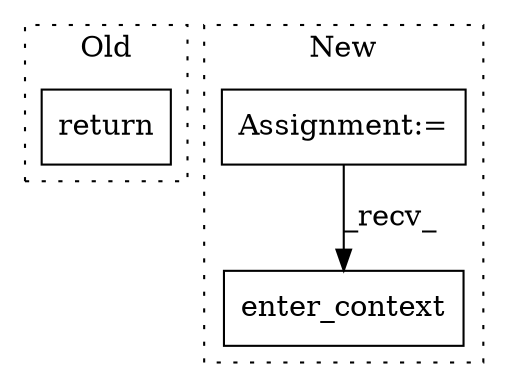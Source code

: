digraph G {
subgraph cluster0 {
1 [label="return" a="41" s="5653" l="7" shape="box"];
label = "Old";
style="dotted";
}
subgraph cluster1 {
2 [label="enter_context" a="32" s="5863,5893" l="14,1" shape="box"];
3 [label="Assignment:=" a="7" s="5825" l="5" shape="box"];
label = "New";
style="dotted";
}
3 -> 2 [label="_recv_"];
}